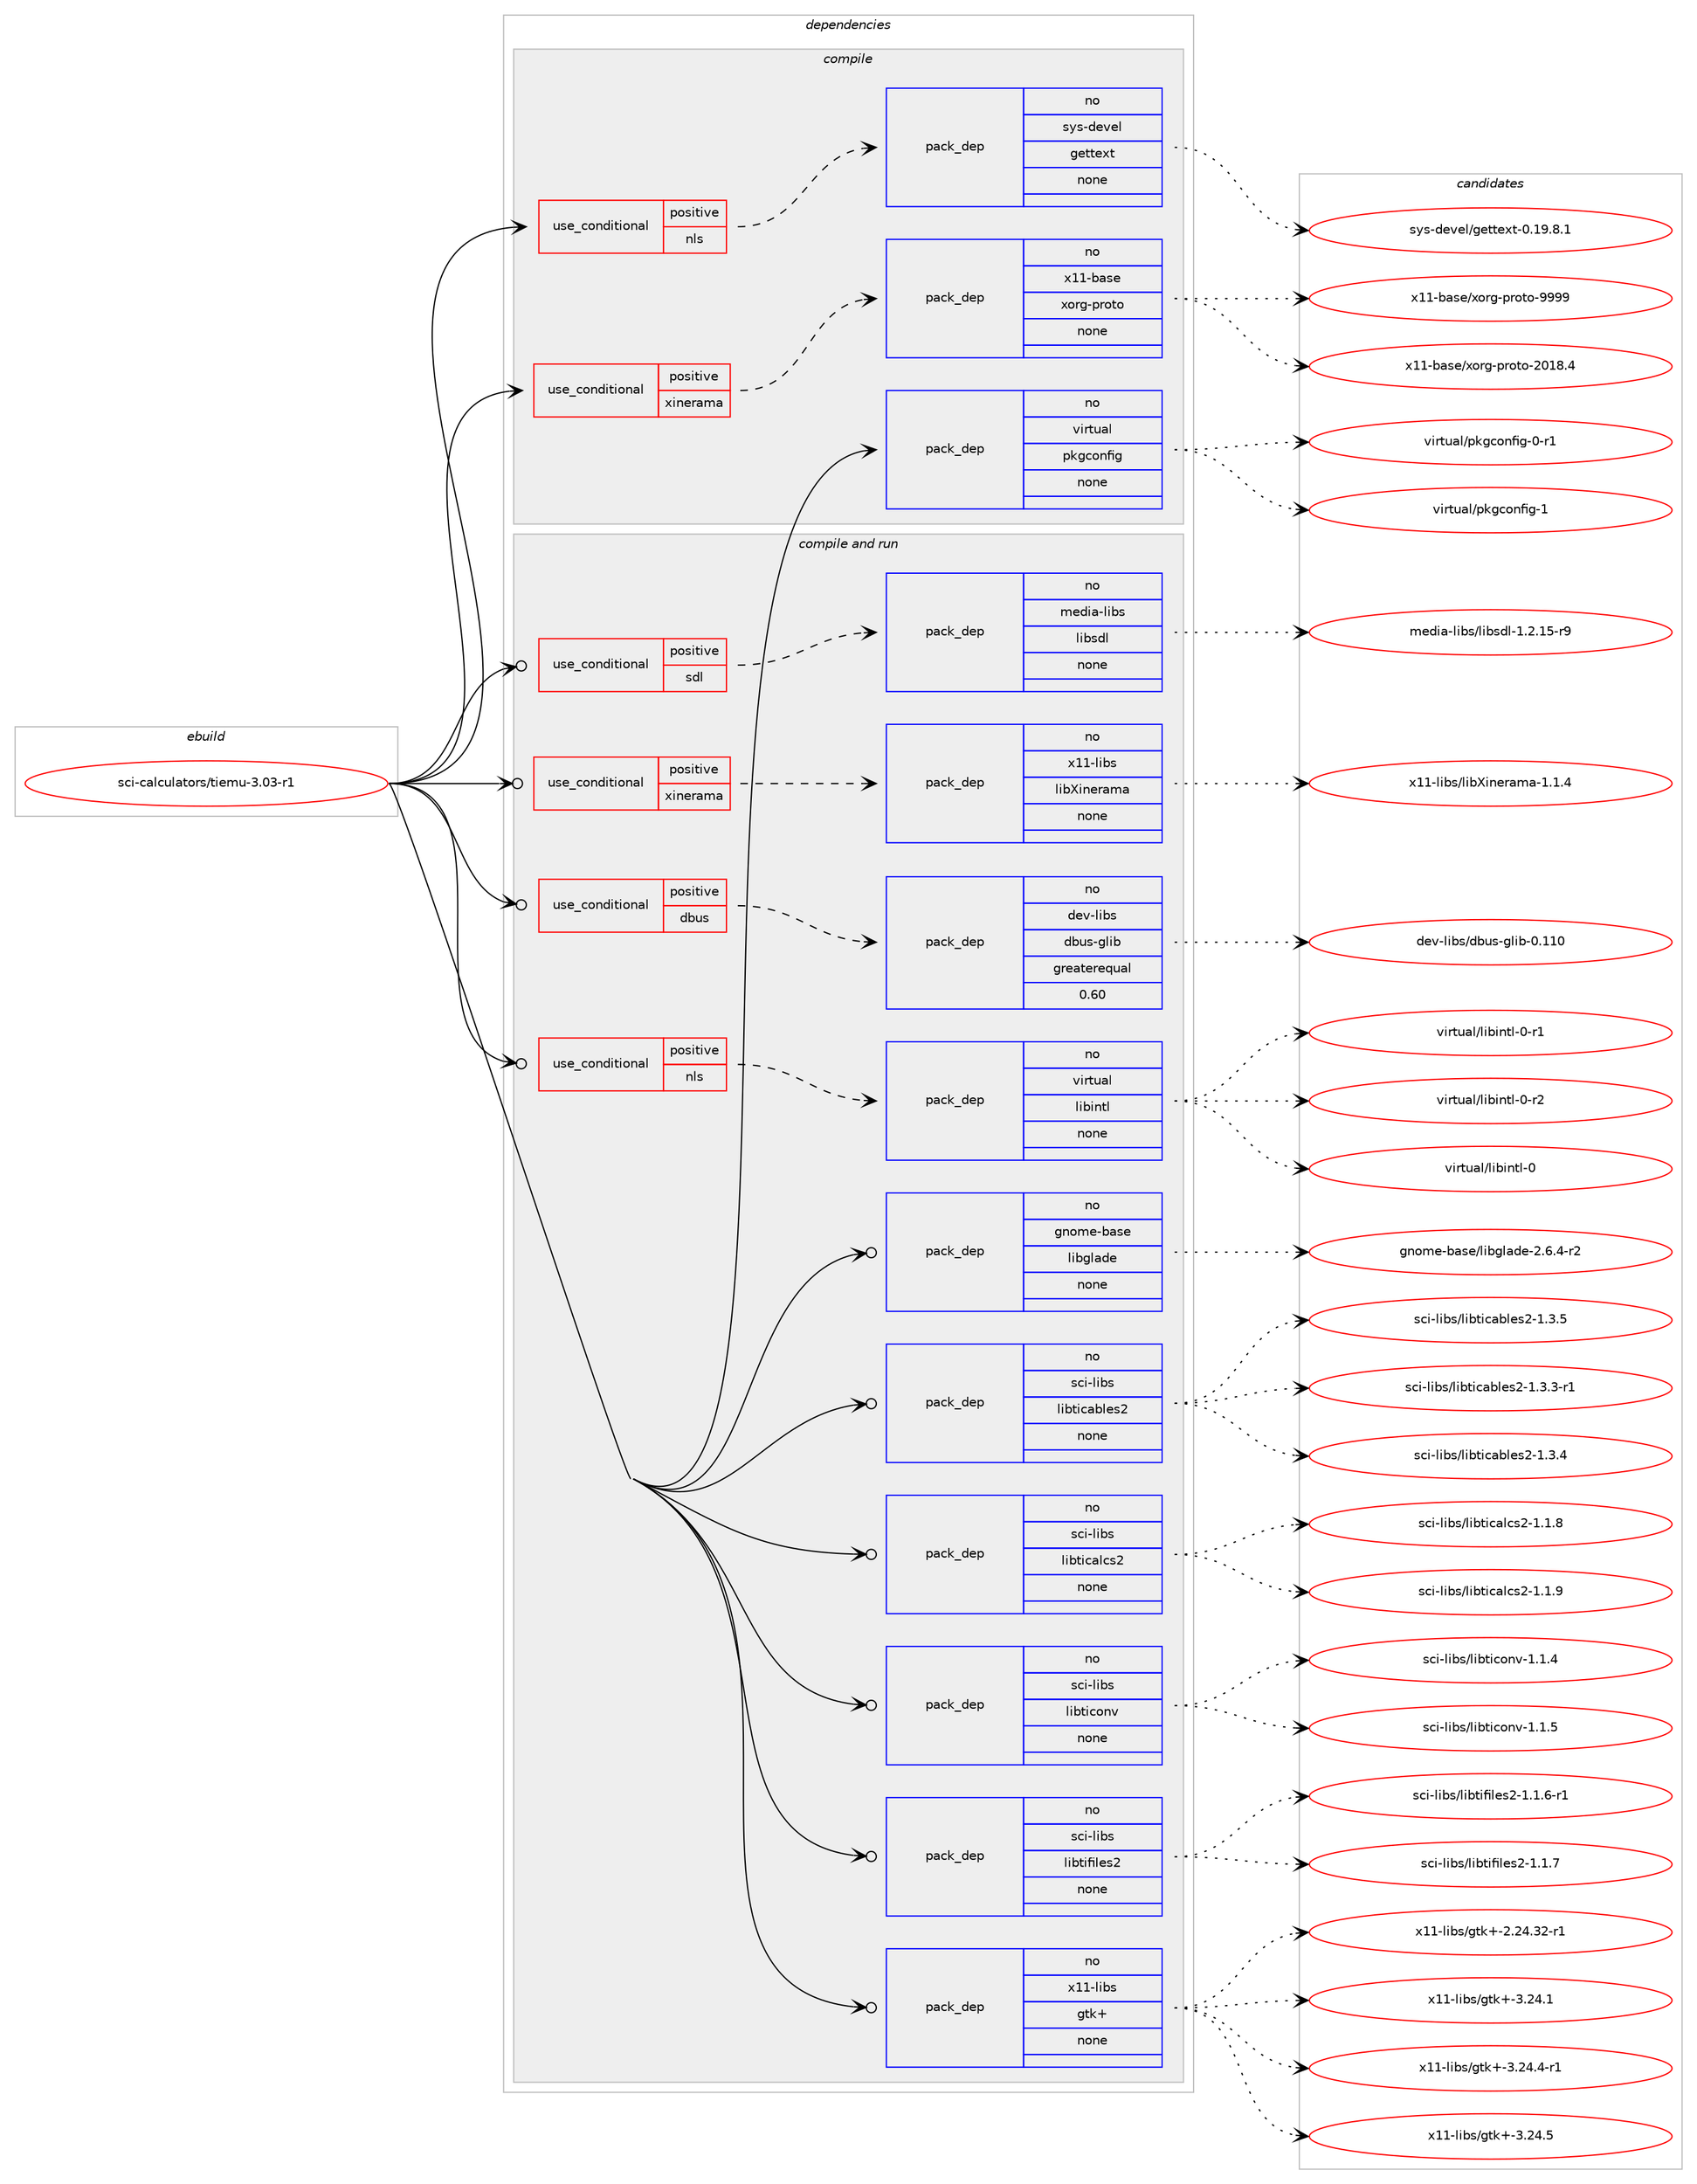 digraph prolog {

# *************
# Graph options
# *************

newrank=true;
concentrate=true;
compound=true;
graph [rankdir=LR,fontname=Helvetica,fontsize=10,ranksep=1.5];#, ranksep=2.5, nodesep=0.2];
edge  [arrowhead=vee];
node  [fontname=Helvetica,fontsize=10];

# **********
# The ebuild
# **********

subgraph cluster_leftcol {
color=gray;
rank=same;
label=<<i>ebuild</i>>;
id [label="sci-calculators/tiemu-3.03-r1", color=red, width=4, href="../sci-calculators/tiemu-3.03-r1.svg"];
}

# ****************
# The dependencies
# ****************

subgraph cluster_midcol {
color=gray;
label=<<i>dependencies</i>>;
subgraph cluster_compile {
fillcolor="#eeeeee";
style=filled;
label=<<i>compile</i>>;
subgraph cond452221 {
dependency1687242 [label=<<TABLE BORDER="0" CELLBORDER="1" CELLSPACING="0" CELLPADDING="4"><TR><TD ROWSPAN="3" CELLPADDING="10">use_conditional</TD></TR><TR><TD>positive</TD></TR><TR><TD>nls</TD></TR></TABLE>>, shape=none, color=red];
subgraph pack1207392 {
dependency1687243 [label=<<TABLE BORDER="0" CELLBORDER="1" CELLSPACING="0" CELLPADDING="4" WIDTH="220"><TR><TD ROWSPAN="6" CELLPADDING="30">pack_dep</TD></TR><TR><TD WIDTH="110">no</TD></TR><TR><TD>sys-devel</TD></TR><TR><TD>gettext</TD></TR><TR><TD>none</TD></TR><TR><TD></TD></TR></TABLE>>, shape=none, color=blue];
}
dependency1687242:e -> dependency1687243:w [weight=20,style="dashed",arrowhead="vee"];
}
id:e -> dependency1687242:w [weight=20,style="solid",arrowhead="vee"];
subgraph cond452222 {
dependency1687244 [label=<<TABLE BORDER="0" CELLBORDER="1" CELLSPACING="0" CELLPADDING="4"><TR><TD ROWSPAN="3" CELLPADDING="10">use_conditional</TD></TR><TR><TD>positive</TD></TR><TR><TD>xinerama</TD></TR></TABLE>>, shape=none, color=red];
subgraph pack1207393 {
dependency1687245 [label=<<TABLE BORDER="0" CELLBORDER="1" CELLSPACING="0" CELLPADDING="4" WIDTH="220"><TR><TD ROWSPAN="6" CELLPADDING="30">pack_dep</TD></TR><TR><TD WIDTH="110">no</TD></TR><TR><TD>x11-base</TD></TR><TR><TD>xorg-proto</TD></TR><TR><TD>none</TD></TR><TR><TD></TD></TR></TABLE>>, shape=none, color=blue];
}
dependency1687244:e -> dependency1687245:w [weight=20,style="dashed",arrowhead="vee"];
}
id:e -> dependency1687244:w [weight=20,style="solid",arrowhead="vee"];
subgraph pack1207394 {
dependency1687246 [label=<<TABLE BORDER="0" CELLBORDER="1" CELLSPACING="0" CELLPADDING="4" WIDTH="220"><TR><TD ROWSPAN="6" CELLPADDING="30">pack_dep</TD></TR><TR><TD WIDTH="110">no</TD></TR><TR><TD>virtual</TD></TR><TR><TD>pkgconfig</TD></TR><TR><TD>none</TD></TR><TR><TD></TD></TR></TABLE>>, shape=none, color=blue];
}
id:e -> dependency1687246:w [weight=20,style="solid",arrowhead="vee"];
}
subgraph cluster_compileandrun {
fillcolor="#eeeeee";
style=filled;
label=<<i>compile and run</i>>;
subgraph cond452223 {
dependency1687247 [label=<<TABLE BORDER="0" CELLBORDER="1" CELLSPACING="0" CELLPADDING="4"><TR><TD ROWSPAN="3" CELLPADDING="10">use_conditional</TD></TR><TR><TD>positive</TD></TR><TR><TD>dbus</TD></TR></TABLE>>, shape=none, color=red];
subgraph pack1207395 {
dependency1687248 [label=<<TABLE BORDER="0" CELLBORDER="1" CELLSPACING="0" CELLPADDING="4" WIDTH="220"><TR><TD ROWSPAN="6" CELLPADDING="30">pack_dep</TD></TR><TR><TD WIDTH="110">no</TD></TR><TR><TD>dev-libs</TD></TR><TR><TD>dbus-glib</TD></TR><TR><TD>greaterequal</TD></TR><TR><TD>0.60</TD></TR></TABLE>>, shape=none, color=blue];
}
dependency1687247:e -> dependency1687248:w [weight=20,style="dashed",arrowhead="vee"];
}
id:e -> dependency1687247:w [weight=20,style="solid",arrowhead="odotvee"];
subgraph cond452224 {
dependency1687249 [label=<<TABLE BORDER="0" CELLBORDER="1" CELLSPACING="0" CELLPADDING="4"><TR><TD ROWSPAN="3" CELLPADDING="10">use_conditional</TD></TR><TR><TD>positive</TD></TR><TR><TD>nls</TD></TR></TABLE>>, shape=none, color=red];
subgraph pack1207396 {
dependency1687250 [label=<<TABLE BORDER="0" CELLBORDER="1" CELLSPACING="0" CELLPADDING="4" WIDTH="220"><TR><TD ROWSPAN="6" CELLPADDING="30">pack_dep</TD></TR><TR><TD WIDTH="110">no</TD></TR><TR><TD>virtual</TD></TR><TR><TD>libintl</TD></TR><TR><TD>none</TD></TR><TR><TD></TD></TR></TABLE>>, shape=none, color=blue];
}
dependency1687249:e -> dependency1687250:w [weight=20,style="dashed",arrowhead="vee"];
}
id:e -> dependency1687249:w [weight=20,style="solid",arrowhead="odotvee"];
subgraph cond452225 {
dependency1687251 [label=<<TABLE BORDER="0" CELLBORDER="1" CELLSPACING="0" CELLPADDING="4"><TR><TD ROWSPAN="3" CELLPADDING="10">use_conditional</TD></TR><TR><TD>positive</TD></TR><TR><TD>sdl</TD></TR></TABLE>>, shape=none, color=red];
subgraph pack1207397 {
dependency1687252 [label=<<TABLE BORDER="0" CELLBORDER="1" CELLSPACING="0" CELLPADDING="4" WIDTH="220"><TR><TD ROWSPAN="6" CELLPADDING="30">pack_dep</TD></TR><TR><TD WIDTH="110">no</TD></TR><TR><TD>media-libs</TD></TR><TR><TD>libsdl</TD></TR><TR><TD>none</TD></TR><TR><TD></TD></TR></TABLE>>, shape=none, color=blue];
}
dependency1687251:e -> dependency1687252:w [weight=20,style="dashed",arrowhead="vee"];
}
id:e -> dependency1687251:w [weight=20,style="solid",arrowhead="odotvee"];
subgraph cond452226 {
dependency1687253 [label=<<TABLE BORDER="0" CELLBORDER="1" CELLSPACING="0" CELLPADDING="4"><TR><TD ROWSPAN="3" CELLPADDING="10">use_conditional</TD></TR><TR><TD>positive</TD></TR><TR><TD>xinerama</TD></TR></TABLE>>, shape=none, color=red];
subgraph pack1207398 {
dependency1687254 [label=<<TABLE BORDER="0" CELLBORDER="1" CELLSPACING="0" CELLPADDING="4" WIDTH="220"><TR><TD ROWSPAN="6" CELLPADDING="30">pack_dep</TD></TR><TR><TD WIDTH="110">no</TD></TR><TR><TD>x11-libs</TD></TR><TR><TD>libXinerama</TD></TR><TR><TD>none</TD></TR><TR><TD></TD></TR></TABLE>>, shape=none, color=blue];
}
dependency1687253:e -> dependency1687254:w [weight=20,style="dashed",arrowhead="vee"];
}
id:e -> dependency1687253:w [weight=20,style="solid",arrowhead="odotvee"];
subgraph pack1207399 {
dependency1687255 [label=<<TABLE BORDER="0" CELLBORDER="1" CELLSPACING="0" CELLPADDING="4" WIDTH="220"><TR><TD ROWSPAN="6" CELLPADDING="30">pack_dep</TD></TR><TR><TD WIDTH="110">no</TD></TR><TR><TD>gnome-base</TD></TR><TR><TD>libglade</TD></TR><TR><TD>none</TD></TR><TR><TD></TD></TR></TABLE>>, shape=none, color=blue];
}
id:e -> dependency1687255:w [weight=20,style="solid",arrowhead="odotvee"];
subgraph pack1207400 {
dependency1687256 [label=<<TABLE BORDER="0" CELLBORDER="1" CELLSPACING="0" CELLPADDING="4" WIDTH="220"><TR><TD ROWSPAN="6" CELLPADDING="30">pack_dep</TD></TR><TR><TD WIDTH="110">no</TD></TR><TR><TD>sci-libs</TD></TR><TR><TD>libticables2</TD></TR><TR><TD>none</TD></TR><TR><TD></TD></TR></TABLE>>, shape=none, color=blue];
}
id:e -> dependency1687256:w [weight=20,style="solid",arrowhead="odotvee"];
subgraph pack1207401 {
dependency1687257 [label=<<TABLE BORDER="0" CELLBORDER="1" CELLSPACING="0" CELLPADDING="4" WIDTH="220"><TR><TD ROWSPAN="6" CELLPADDING="30">pack_dep</TD></TR><TR><TD WIDTH="110">no</TD></TR><TR><TD>sci-libs</TD></TR><TR><TD>libticalcs2</TD></TR><TR><TD>none</TD></TR><TR><TD></TD></TR></TABLE>>, shape=none, color=blue];
}
id:e -> dependency1687257:w [weight=20,style="solid",arrowhead="odotvee"];
subgraph pack1207402 {
dependency1687258 [label=<<TABLE BORDER="0" CELLBORDER="1" CELLSPACING="0" CELLPADDING="4" WIDTH="220"><TR><TD ROWSPAN="6" CELLPADDING="30">pack_dep</TD></TR><TR><TD WIDTH="110">no</TD></TR><TR><TD>sci-libs</TD></TR><TR><TD>libticonv</TD></TR><TR><TD>none</TD></TR><TR><TD></TD></TR></TABLE>>, shape=none, color=blue];
}
id:e -> dependency1687258:w [weight=20,style="solid",arrowhead="odotvee"];
subgraph pack1207403 {
dependency1687259 [label=<<TABLE BORDER="0" CELLBORDER="1" CELLSPACING="0" CELLPADDING="4" WIDTH="220"><TR><TD ROWSPAN="6" CELLPADDING="30">pack_dep</TD></TR><TR><TD WIDTH="110">no</TD></TR><TR><TD>sci-libs</TD></TR><TR><TD>libtifiles2</TD></TR><TR><TD>none</TD></TR><TR><TD></TD></TR></TABLE>>, shape=none, color=blue];
}
id:e -> dependency1687259:w [weight=20,style="solid",arrowhead="odotvee"];
subgraph pack1207404 {
dependency1687260 [label=<<TABLE BORDER="0" CELLBORDER="1" CELLSPACING="0" CELLPADDING="4" WIDTH="220"><TR><TD ROWSPAN="6" CELLPADDING="30">pack_dep</TD></TR><TR><TD WIDTH="110">no</TD></TR><TR><TD>x11-libs</TD></TR><TR><TD>gtk+</TD></TR><TR><TD>none</TD></TR><TR><TD></TD></TR></TABLE>>, shape=none, color=blue];
}
id:e -> dependency1687260:w [weight=20,style="solid",arrowhead="odotvee"];
}
subgraph cluster_run {
fillcolor="#eeeeee";
style=filled;
label=<<i>run</i>>;
}
}

# **************
# The candidates
# **************

subgraph cluster_choices {
rank=same;
color=gray;
label=<<i>candidates</i>>;

subgraph choice1207392 {
color=black;
nodesep=1;
choice1151211154510010111810110847103101116116101120116454846495746564649 [label="sys-devel/gettext-0.19.8.1", color=red, width=4,href="../sys-devel/gettext-0.19.8.1.svg"];
dependency1687243:e -> choice1151211154510010111810110847103101116116101120116454846495746564649:w [style=dotted,weight="100"];
}
subgraph choice1207393 {
color=black;
nodesep=1;
choice1204949459897115101471201111141034511211411111611145504849564652 [label="x11-base/xorg-proto-2018.4", color=red, width=4,href="../x11-base/xorg-proto-2018.4.svg"];
choice120494945989711510147120111114103451121141111161114557575757 [label="x11-base/xorg-proto-9999", color=red, width=4,href="../x11-base/xorg-proto-9999.svg"];
dependency1687245:e -> choice1204949459897115101471201111141034511211411111611145504849564652:w [style=dotted,weight="100"];
dependency1687245:e -> choice120494945989711510147120111114103451121141111161114557575757:w [style=dotted,weight="100"];
}
subgraph choice1207394 {
color=black;
nodesep=1;
choice11810511411611797108471121071039911111010210510345484511449 [label="virtual/pkgconfig-0-r1", color=red, width=4,href="../virtual/pkgconfig-0-r1.svg"];
choice1181051141161179710847112107103991111101021051034549 [label="virtual/pkgconfig-1", color=red, width=4,href="../virtual/pkgconfig-1.svg"];
dependency1687246:e -> choice11810511411611797108471121071039911111010210510345484511449:w [style=dotted,weight="100"];
dependency1687246:e -> choice1181051141161179710847112107103991111101021051034549:w [style=dotted,weight="100"];
}
subgraph choice1207395 {
color=black;
nodesep=1;
choice100101118451081059811547100981171154510310810598454846494948 [label="dev-libs/dbus-glib-0.110", color=red, width=4,href="../dev-libs/dbus-glib-0.110.svg"];
dependency1687248:e -> choice100101118451081059811547100981171154510310810598454846494948:w [style=dotted,weight="100"];
}
subgraph choice1207396 {
color=black;
nodesep=1;
choice1181051141161179710847108105981051101161084548 [label="virtual/libintl-0", color=red, width=4,href="../virtual/libintl-0.svg"];
choice11810511411611797108471081059810511011610845484511449 [label="virtual/libintl-0-r1", color=red, width=4,href="../virtual/libintl-0-r1.svg"];
choice11810511411611797108471081059810511011610845484511450 [label="virtual/libintl-0-r2", color=red, width=4,href="../virtual/libintl-0-r2.svg"];
dependency1687250:e -> choice1181051141161179710847108105981051101161084548:w [style=dotted,weight="100"];
dependency1687250:e -> choice11810511411611797108471081059810511011610845484511449:w [style=dotted,weight="100"];
dependency1687250:e -> choice11810511411611797108471081059810511011610845484511450:w [style=dotted,weight="100"];
}
subgraph choice1207397 {
color=black;
nodesep=1;
choice1091011001059745108105981154710810598115100108454946504649534511457 [label="media-libs/libsdl-1.2.15-r9", color=red, width=4,href="../media-libs/libsdl-1.2.15-r9.svg"];
dependency1687252:e -> choice1091011001059745108105981154710810598115100108454946504649534511457:w [style=dotted,weight="100"];
}
subgraph choice1207398 {
color=black;
nodesep=1;
choice120494945108105981154710810598881051101011149710997454946494652 [label="x11-libs/libXinerama-1.1.4", color=red, width=4,href="../x11-libs/libXinerama-1.1.4.svg"];
dependency1687254:e -> choice120494945108105981154710810598881051101011149710997454946494652:w [style=dotted,weight="100"];
}
subgraph choice1207399 {
color=black;
nodesep=1;
choice1031101111091014598971151014710810598103108971001014550465446524511450 [label="gnome-base/libglade-2.6.4-r2", color=red, width=4,href="../gnome-base/libglade-2.6.4-r2.svg"];
dependency1687255:e -> choice1031101111091014598971151014710810598103108971001014550465446524511450:w [style=dotted,weight="100"];
}
subgraph choice1207400 {
color=black;
nodesep=1;
choice1159910545108105981154710810598116105999798108101115504549465146514511449 [label="sci-libs/libticables2-1.3.3-r1", color=red, width=4,href="../sci-libs/libticables2-1.3.3-r1.svg"];
choice115991054510810598115471081059811610599979810810111550454946514652 [label="sci-libs/libticables2-1.3.4", color=red, width=4,href="../sci-libs/libticables2-1.3.4.svg"];
choice115991054510810598115471081059811610599979810810111550454946514653 [label="sci-libs/libticables2-1.3.5", color=red, width=4,href="../sci-libs/libticables2-1.3.5.svg"];
dependency1687256:e -> choice1159910545108105981154710810598116105999798108101115504549465146514511449:w [style=dotted,weight="100"];
dependency1687256:e -> choice115991054510810598115471081059811610599979810810111550454946514652:w [style=dotted,weight="100"];
dependency1687256:e -> choice115991054510810598115471081059811610599979810810111550454946514653:w [style=dotted,weight="100"];
}
subgraph choice1207401 {
color=black;
nodesep=1;
choice115991054510810598115471081059811610599971089911550454946494656 [label="sci-libs/libticalcs2-1.1.8", color=red, width=4,href="../sci-libs/libticalcs2-1.1.8.svg"];
choice115991054510810598115471081059811610599971089911550454946494657 [label="sci-libs/libticalcs2-1.1.9", color=red, width=4,href="../sci-libs/libticalcs2-1.1.9.svg"];
dependency1687257:e -> choice115991054510810598115471081059811610599971089911550454946494656:w [style=dotted,weight="100"];
dependency1687257:e -> choice115991054510810598115471081059811610599971089911550454946494657:w [style=dotted,weight="100"];
}
subgraph choice1207402 {
color=black;
nodesep=1;
choice115991054510810598115471081059811610599111110118454946494652 [label="sci-libs/libticonv-1.1.4", color=red, width=4,href="../sci-libs/libticonv-1.1.4.svg"];
choice115991054510810598115471081059811610599111110118454946494653 [label="sci-libs/libticonv-1.1.5", color=red, width=4,href="../sci-libs/libticonv-1.1.5.svg"];
dependency1687258:e -> choice115991054510810598115471081059811610599111110118454946494652:w [style=dotted,weight="100"];
dependency1687258:e -> choice115991054510810598115471081059811610599111110118454946494653:w [style=dotted,weight="100"];
}
subgraph choice1207403 {
color=black;
nodesep=1;
choice1159910545108105981154710810598116105102105108101115504549464946544511449 [label="sci-libs/libtifiles2-1.1.6-r1", color=red, width=4,href="../sci-libs/libtifiles2-1.1.6-r1.svg"];
choice115991054510810598115471081059811610510210510810111550454946494655 [label="sci-libs/libtifiles2-1.1.7", color=red, width=4,href="../sci-libs/libtifiles2-1.1.7.svg"];
dependency1687259:e -> choice1159910545108105981154710810598116105102105108101115504549464946544511449:w [style=dotted,weight="100"];
dependency1687259:e -> choice115991054510810598115471081059811610510210510810111550454946494655:w [style=dotted,weight="100"];
}
subgraph choice1207404 {
color=black;
nodesep=1;
choice12049494510810598115471031161074345504650524651504511449 [label="x11-libs/gtk+-2.24.32-r1", color=red, width=4,href="../x11-libs/gtk+-2.24.32-r1.svg"];
choice12049494510810598115471031161074345514650524649 [label="x11-libs/gtk+-3.24.1", color=red, width=4,href="../x11-libs/gtk+-3.24.1.svg"];
choice120494945108105981154710311610743455146505246524511449 [label="x11-libs/gtk+-3.24.4-r1", color=red, width=4,href="../x11-libs/gtk+-3.24.4-r1.svg"];
choice12049494510810598115471031161074345514650524653 [label="x11-libs/gtk+-3.24.5", color=red, width=4,href="../x11-libs/gtk+-3.24.5.svg"];
dependency1687260:e -> choice12049494510810598115471031161074345504650524651504511449:w [style=dotted,weight="100"];
dependency1687260:e -> choice12049494510810598115471031161074345514650524649:w [style=dotted,weight="100"];
dependency1687260:e -> choice120494945108105981154710311610743455146505246524511449:w [style=dotted,weight="100"];
dependency1687260:e -> choice12049494510810598115471031161074345514650524653:w [style=dotted,weight="100"];
}
}

}

